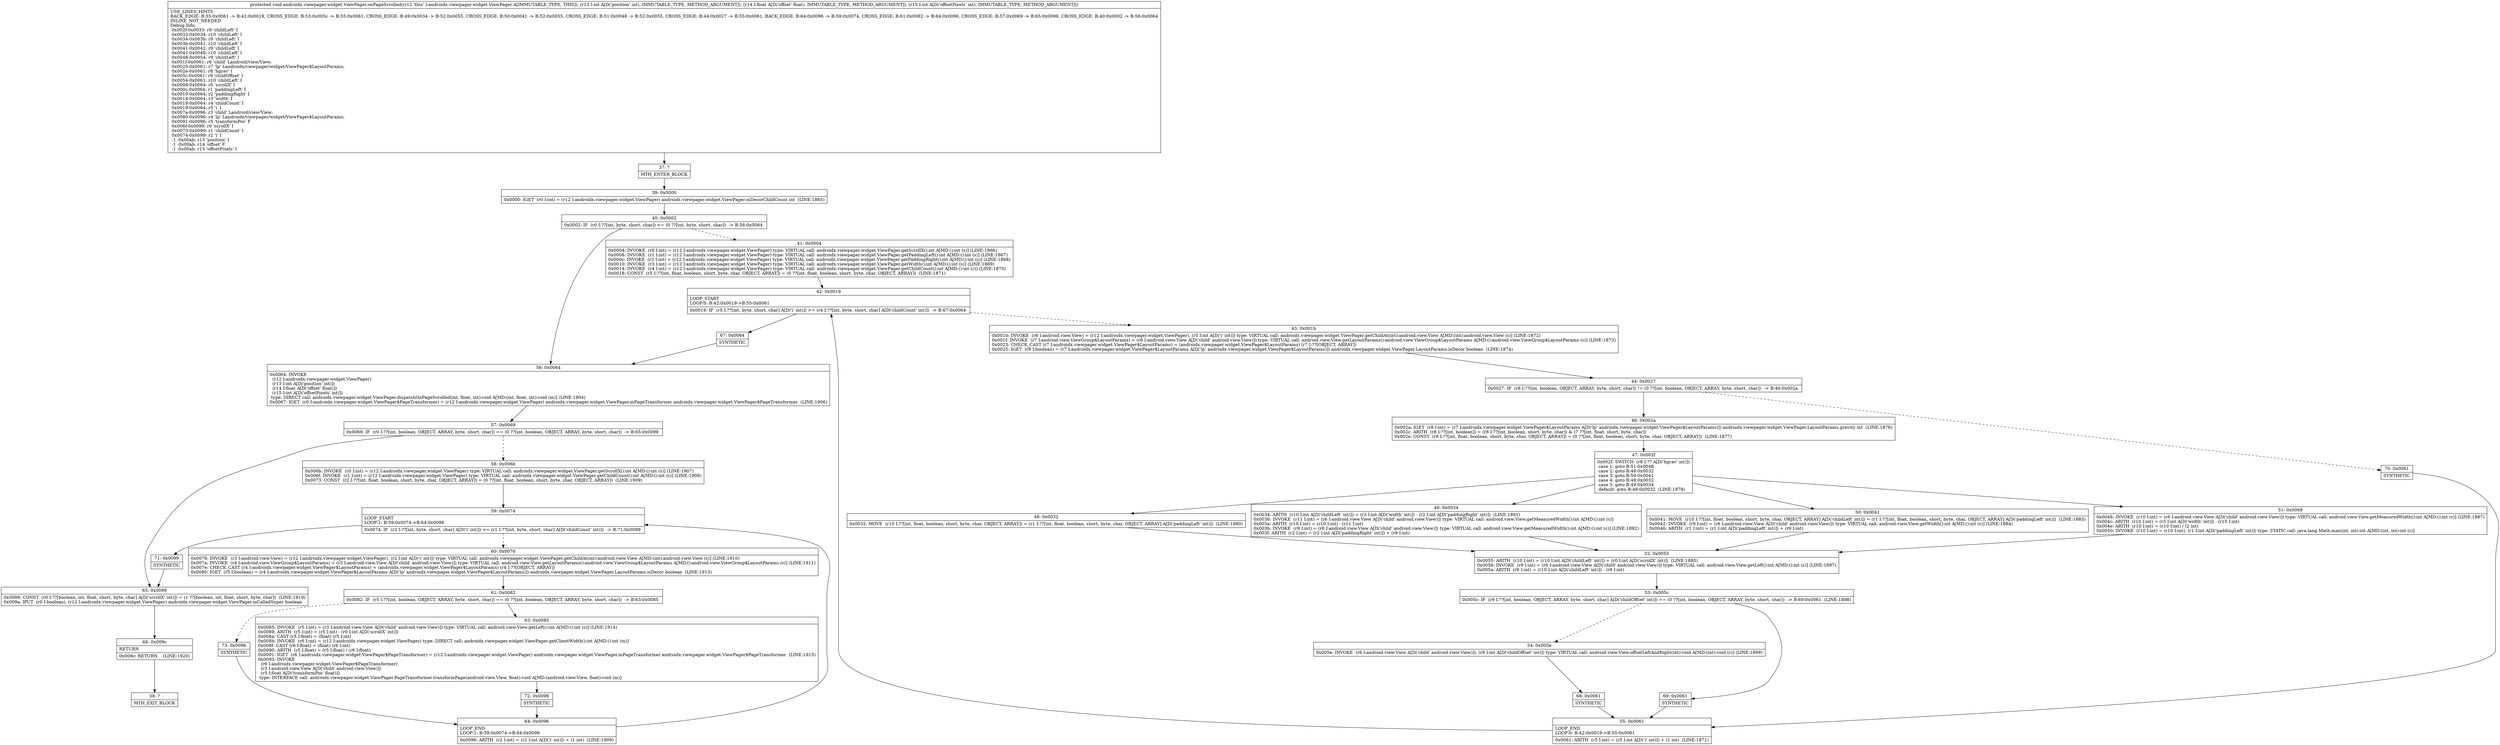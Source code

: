 digraph "CFG forandroidx.viewpager.widget.ViewPager.onPageScrolled(IFI)V" {
Node_37 [shape=record,label="{37\:\ ?|MTH_ENTER_BLOCK\l}"];
Node_39 [shape=record,label="{39\:\ 0x0000|0x0000: IGET  (r0 I:int) = (r12 I:androidx.viewpager.widget.ViewPager) androidx.viewpager.widget.ViewPager.mDecorChildCount int  (LINE:1865)\l}"];
Node_40 [shape=record,label="{40\:\ 0x0002|0x0002: IF  (r0 I:??[int, byte, short, char]) \<= (0 ??[int, byte, short, char])  \-\> B:56:0x0064 \l}"];
Node_41 [shape=record,label="{41\:\ 0x0004|0x0004: INVOKE  (r0 I:int) = (r12 I:androidx.viewpager.widget.ViewPager) type: VIRTUAL call: androidx.viewpager.widget.ViewPager.getScrollX():int A[MD:():int (s)] (LINE:1866)\l0x0008: INVOKE  (r1 I:int) = (r12 I:androidx.viewpager.widget.ViewPager) type: VIRTUAL call: androidx.viewpager.widget.ViewPager.getPaddingLeft():int A[MD:():int (s)] (LINE:1867)\l0x000c: INVOKE  (r2 I:int) = (r12 I:androidx.viewpager.widget.ViewPager) type: VIRTUAL call: androidx.viewpager.widget.ViewPager.getPaddingRight():int A[MD:():int (s)] (LINE:1868)\l0x0010: INVOKE  (r3 I:int) = (r12 I:androidx.viewpager.widget.ViewPager) type: VIRTUAL call: androidx.viewpager.widget.ViewPager.getWidth():int A[MD:():int (s)] (LINE:1869)\l0x0014: INVOKE  (r4 I:int) = (r12 I:androidx.viewpager.widget.ViewPager) type: VIRTUAL call: androidx.viewpager.widget.ViewPager.getChildCount():int A[MD:():int (c)] (LINE:1870)\l0x0018: CONST  (r5 I:??[int, float, boolean, short, byte, char, OBJECT, ARRAY]) = (0 ??[int, float, boolean, short, byte, char, OBJECT, ARRAY])  (LINE:1871)\l}"];
Node_42 [shape=record,label="{42\:\ 0x0019|LOOP_START\lLOOP:0: B:42:0x0019\-\>B:55:0x0061\l|0x0019: IF  (r5 I:??[int, byte, short, char] A[D('i' int)]) \>= (r4 I:??[int, byte, short, char] A[D('childCount' int)])  \-\> B:67:0x0064 \l}"];
Node_43 [shape=record,label="{43\:\ 0x001b|0x001b: INVOKE  (r6 I:android.view.View) = (r12 I:androidx.viewpager.widget.ViewPager), (r5 I:int A[D('i' int)]) type: VIRTUAL call: androidx.viewpager.widget.ViewPager.getChildAt(int):android.view.View A[MD:(int):android.view.View (c)] (LINE:1872)\l0x001f: INVOKE  (r7 I:android.view.ViewGroup$LayoutParams) = (r6 I:android.view.View A[D('child' android.view.View)]) type: VIRTUAL call: android.view.View.getLayoutParams():android.view.ViewGroup$LayoutParams A[MD:():android.view.ViewGroup$LayoutParams (c)] (LINE:1873)\l0x0023: CHECK_CAST (r7 I:androidx.viewpager.widget.ViewPager$LayoutParams) = (androidx.viewpager.widget.ViewPager$LayoutParams) (r7 I:??[OBJECT, ARRAY]) \l0x0025: IGET  (r8 I:boolean) = (r7 I:androidx.viewpager.widget.ViewPager$LayoutParams A[D('lp' androidx.viewpager.widget.ViewPager$LayoutParams)]) androidx.viewpager.widget.ViewPager.LayoutParams.isDecor boolean  (LINE:1874)\l}"];
Node_44 [shape=record,label="{44\:\ 0x0027|0x0027: IF  (r8 I:??[int, boolean, OBJECT, ARRAY, byte, short, char]) != (0 ??[int, boolean, OBJECT, ARRAY, byte, short, char])  \-\> B:46:0x002a \l}"];
Node_46 [shape=record,label="{46\:\ 0x002a|0x002a: IGET  (r8 I:int) = (r7 I:androidx.viewpager.widget.ViewPager$LayoutParams A[D('lp' androidx.viewpager.widget.ViewPager$LayoutParams)]) androidx.viewpager.widget.ViewPager.LayoutParams.gravity int  (LINE:1876)\l0x002c: ARITH  (r8 I:??[int, boolean]) = (r8 I:??[int, boolean, short, byte, char]) & (7 ??[int, float, short, byte, char]) \l0x002e: CONST  (r9 I:??[int, float, boolean, short, byte, char, OBJECT, ARRAY]) = (0 ??[int, float, boolean, short, byte, char, OBJECT, ARRAY])  (LINE:1877)\l}"];
Node_47 [shape=record,label="{47\:\ 0x002f|0x002f: SWITCH  (r8 I:?? A[D('hgrav' int)])\l case 1: goto B:51:0x0048\l case 2: goto B:48:0x0032\l case 3: goto B:50:0x0041\l case 4: goto B:48:0x0032\l case 5: goto B:49:0x0034\l default: goto B:48:0x0032  (LINE:1878)\l}"];
Node_48 [shape=record,label="{48\:\ 0x0032|0x0032: MOVE  (r10 I:??[int, float, boolean, short, byte, char, OBJECT, ARRAY]) = (r1 I:??[int, float, boolean, short, byte, char, OBJECT, ARRAY] A[D('paddingLeft' int)])  (LINE:1880)\l}"];
Node_52 [shape=record,label="{52\:\ 0x0055|0x0055: ARITH  (r10 I:int) = (r10 I:int A[D('childLeft' int)]) + (r0 I:int A[D('scrollX' int)])  (LINE:1895)\l0x0056: INVOKE  (r9 I:int) = (r6 I:android.view.View A[D('child' android.view.View)]) type: VIRTUAL call: android.view.View.getLeft():int A[MD:():int (c)] (LINE:1897)\l0x005a: ARITH  (r9 I:int) = (r10 I:int A[D('childLeft' int)]) \- (r9 I:int) \l}"];
Node_53 [shape=record,label="{53\:\ 0x005c|0x005c: IF  (r9 I:??[int, boolean, OBJECT, ARRAY, byte, short, char] A[D('childOffset' int)]) == (0 ??[int, boolean, OBJECT, ARRAY, byte, short, char])  \-\> B:69:0x0061  (LINE:1898)\l}"];
Node_54 [shape=record,label="{54\:\ 0x005e|0x005e: INVOKE  (r6 I:android.view.View A[D('child' android.view.View)]), (r9 I:int A[D('childOffset' int)]) type: VIRTUAL call: android.view.View.offsetLeftAndRight(int):void A[MD:(int):void (c)] (LINE:1899)\l}"];
Node_68 [shape=record,label="{68\:\ 0x0061|SYNTHETIC\l}"];
Node_55 [shape=record,label="{55\:\ 0x0061|LOOP_END\lLOOP:0: B:42:0x0019\-\>B:55:0x0061\l|0x0061: ARITH  (r5 I:int) = (r5 I:int A[D('i' int)]) + (1 int)  (LINE:1871)\l}"];
Node_69 [shape=record,label="{69\:\ 0x0061|SYNTHETIC\l}"];
Node_49 [shape=record,label="{49\:\ 0x0034|0x0034: ARITH  (r10 I:int A[D('childLeft' int)]) = (r3 I:int A[D('width' int)]) \- (r2 I:int A[D('paddingRight' int)])  (LINE:1891)\l0x0036: INVOKE  (r11 I:int) = (r6 I:android.view.View A[D('child' android.view.View)]) type: VIRTUAL call: android.view.View.getMeasuredWidth():int A[MD:():int (c)]\l0x003a: ARITH  (r10 I:int) = (r10 I:int) \- (r11 I:int) \l0x003b: INVOKE  (r9 I:int) = (r6 I:android.view.View A[D('child' android.view.View)]) type: VIRTUAL call: android.view.View.getMeasuredWidth():int A[MD:():int (c)] (LINE:1892)\l0x003f: ARITH  (r2 I:int) = (r2 I:int A[D('paddingRight' int)]) + (r9 I:int) \l}"];
Node_50 [shape=record,label="{50\:\ 0x0041|0x0041: MOVE  (r10 I:??[int, float, boolean, short, byte, char, OBJECT, ARRAY] A[D('childLeft' int)]) = (r1 I:??[int, float, boolean, short, byte, char, OBJECT, ARRAY] A[D('paddingLeft' int)])  (LINE:1883)\l0x0042: INVOKE  (r9 I:int) = (r6 I:android.view.View A[D('child' android.view.View)]) type: VIRTUAL call: android.view.View.getWidth():int A[MD:():int (c)] (LINE:1884)\l0x0046: ARITH  (r1 I:int) = (r1 I:int A[D('paddingLeft' int)]) + (r9 I:int) \l}"];
Node_51 [shape=record,label="{51\:\ 0x0048|0x0048: INVOKE  (r10 I:int) = (r6 I:android.view.View A[D('child' android.view.View)]) type: VIRTUAL call: android.view.View.getMeasuredWidth():int A[MD:():int (c)] (LINE:1887)\l0x004c: ARITH  (r10 I:int) = (r3 I:int A[D('width' int)]) \- (r10 I:int) \l0x004e: ARITH  (r10 I:int) = (r10 I:int) \/ (2 int) \l0x0050: INVOKE  (r10 I:int) = (r10 I:int), (r1 I:int A[D('paddingLeft' int)]) type: STATIC call: java.lang.Math.max(int, int):int A[MD:(int, int):int (c)]\l}"];
Node_70 [shape=record,label="{70\:\ 0x0061|SYNTHETIC\l}"];
Node_67 [shape=record,label="{67\:\ 0x0064|SYNTHETIC\l}"];
Node_56 [shape=record,label="{56\:\ 0x0064|0x0064: INVOKE  \l  (r12 I:androidx.viewpager.widget.ViewPager)\l  (r13 I:int A[D('position' int)])\l  (r14 I:float A[D('offset' float)])\l  (r15 I:int A[D('offsetPixels' int)])\l type: DIRECT call: androidx.viewpager.widget.ViewPager.dispatchOnPageScrolled(int, float, int):void A[MD:(int, float, int):void (m)] (LINE:1904)\l0x0067: IGET  (r0 I:androidx.viewpager.widget.ViewPager$PageTransformer) = (r12 I:androidx.viewpager.widget.ViewPager) androidx.viewpager.widget.ViewPager.mPageTransformer androidx.viewpager.widget.ViewPager$PageTransformer  (LINE:1906)\l}"];
Node_57 [shape=record,label="{57\:\ 0x0069|0x0069: IF  (r0 I:??[int, boolean, OBJECT, ARRAY, byte, short, char]) == (0 ??[int, boolean, OBJECT, ARRAY, byte, short, char])  \-\> B:65:0x0099 \l}"];
Node_58 [shape=record,label="{58\:\ 0x006b|0x006b: INVOKE  (r0 I:int) = (r12 I:androidx.viewpager.widget.ViewPager) type: VIRTUAL call: androidx.viewpager.widget.ViewPager.getScrollX():int A[MD:():int (s)] (LINE:1907)\l0x006f: INVOKE  (r1 I:int) = (r12 I:androidx.viewpager.widget.ViewPager) type: VIRTUAL call: androidx.viewpager.widget.ViewPager.getChildCount():int A[MD:():int (c)] (LINE:1908)\l0x0073: CONST  (r2 I:??[int, float, boolean, short, byte, char, OBJECT, ARRAY]) = (0 ??[int, float, boolean, short, byte, char, OBJECT, ARRAY])  (LINE:1909)\l}"];
Node_59 [shape=record,label="{59\:\ 0x0074|LOOP_START\lLOOP:1: B:59:0x0074\-\>B:64:0x0096\l|0x0074: IF  (r2 I:??[int, byte, short, char] A[D('i' int)]) \>= (r1 I:??[int, byte, short, char] A[D('childCount' int)])  \-\> B:71:0x0099 \l}"];
Node_60 [shape=record,label="{60\:\ 0x0076|0x0076: INVOKE  (r3 I:android.view.View) = (r12 I:androidx.viewpager.widget.ViewPager), (r2 I:int A[D('i' int)]) type: VIRTUAL call: androidx.viewpager.widget.ViewPager.getChildAt(int):android.view.View A[MD:(int):android.view.View (c)] (LINE:1910)\l0x007a: INVOKE  (r4 I:android.view.ViewGroup$LayoutParams) = (r3 I:android.view.View A[D('child' android.view.View)]) type: VIRTUAL call: android.view.View.getLayoutParams():android.view.ViewGroup$LayoutParams A[MD:():android.view.ViewGroup$LayoutParams (c)] (LINE:1911)\l0x007e: CHECK_CAST (r4 I:androidx.viewpager.widget.ViewPager$LayoutParams) = (androidx.viewpager.widget.ViewPager$LayoutParams) (r4 I:??[OBJECT, ARRAY]) \l0x0080: IGET  (r5 I:boolean) = (r4 I:androidx.viewpager.widget.ViewPager$LayoutParams A[D('lp' androidx.viewpager.widget.ViewPager$LayoutParams)]) androidx.viewpager.widget.ViewPager.LayoutParams.isDecor boolean  (LINE:1913)\l}"];
Node_61 [shape=record,label="{61\:\ 0x0082|0x0082: IF  (r5 I:??[int, boolean, OBJECT, ARRAY, byte, short, char]) == (0 ??[int, boolean, OBJECT, ARRAY, byte, short, char])  \-\> B:63:0x0085 \l}"];
Node_63 [shape=record,label="{63\:\ 0x0085|0x0085: INVOKE  (r5 I:int) = (r3 I:android.view.View A[D('child' android.view.View)]) type: VIRTUAL call: android.view.View.getLeft():int A[MD:():int (c)] (LINE:1914)\l0x0089: ARITH  (r5 I:int) = (r5 I:int) \- (r0 I:int A[D('scrollX' int)]) \l0x008a: CAST (r5 I:float) = (float) (r5 I:int) \l0x008b: INVOKE  (r6 I:int) = (r12 I:androidx.viewpager.widget.ViewPager) type: DIRECT call: androidx.viewpager.widget.ViewPager.getClientWidth():int A[MD:():int (m)]\l0x008f: CAST (r6 I:float) = (float) (r6 I:int) \l0x0090: ARITH  (r5 I:float) = (r5 I:float) \/ (r6 I:float) \l0x0091: IGET  (r6 I:androidx.viewpager.widget.ViewPager$PageTransformer) = (r12 I:androidx.viewpager.widget.ViewPager) androidx.viewpager.widget.ViewPager.mPageTransformer androidx.viewpager.widget.ViewPager$PageTransformer  (LINE:1915)\l0x0093: INVOKE  \l  (r6 I:androidx.viewpager.widget.ViewPager$PageTransformer)\l  (r3 I:android.view.View A[D('child' android.view.View)])\l  (r5 I:float A[D('transformPos' float)])\l type: INTERFACE call: androidx.viewpager.widget.ViewPager.PageTransformer.transformPage(android.view.View, float):void A[MD:(android.view.View, float):void (m)]\l}"];
Node_72 [shape=record,label="{72\:\ 0x0096|SYNTHETIC\l}"];
Node_64 [shape=record,label="{64\:\ 0x0096|LOOP_END\lLOOP:1: B:59:0x0074\-\>B:64:0x0096\l|0x0096: ARITH  (r2 I:int) = (r2 I:int A[D('i' int)]) + (1 int)  (LINE:1909)\l}"];
Node_73 [shape=record,label="{73\:\ 0x0096|SYNTHETIC\l}"];
Node_71 [shape=record,label="{71\:\ 0x0099|SYNTHETIC\l}"];
Node_65 [shape=record,label="{65\:\ 0x0099|0x0099: CONST  (r0 I:??[boolean, int, float, short, byte, char] A[D('scrollX' int)]) = (1 ??[boolean, int, float, short, byte, char])  (LINE:1919)\l0x009a: IPUT  (r0 I:boolean), (r12 I:androidx.viewpager.widget.ViewPager) androidx.viewpager.widget.ViewPager.mCalledSuper boolean \l}"];
Node_66 [shape=record,label="{66\:\ 0x009c|RETURN\l|0x009c: RETURN    (LINE:1920)\l}"];
Node_38 [shape=record,label="{38\:\ ?|MTH_EXIT_BLOCK\l}"];
MethodNode[shape=record,label="{protected void androidx.viewpager.widget.ViewPager.onPageScrolled((r12 'this' I:androidx.viewpager.widget.ViewPager A[IMMUTABLE_TYPE, THIS]), (r13 I:int A[D('position' int), IMMUTABLE_TYPE, METHOD_ARGUMENT]), (r14 I:float A[D('offset' float), IMMUTABLE_TYPE, METHOD_ARGUMENT]), (r15 I:int A[D('offsetPixels' int), IMMUTABLE_TYPE, METHOD_ARGUMENT]))  | USE_LINES_HINTS\lBACK_EDGE: B:55:0x0061 \-\> B:42:0x0019, CROSS_EDGE: B:53:0x005c \-\> B:55:0x0061, CROSS_EDGE: B:49:0x0034 \-\> B:52:0x0055, CROSS_EDGE: B:50:0x0041 \-\> B:52:0x0055, CROSS_EDGE: B:51:0x0048 \-\> B:52:0x0055, CROSS_EDGE: B:44:0x0027 \-\> B:55:0x0061, BACK_EDGE: B:64:0x0096 \-\> B:59:0x0074, CROSS_EDGE: B:61:0x0082 \-\> B:64:0x0096, CROSS_EDGE: B:57:0x0069 \-\> B:65:0x0099, CROSS_EDGE: B:40:0x0002 \-\> B:56:0x0064\lINLINE_NOT_NEEDED\lDebug Info:\l  0x002f\-0x0033: r9 'childLeft' I\l  0x0033\-0x0034: r10 'childLeft' I\l  0x0034\-0x003b: r9 'childLeft' I\l  0x003b\-0x0041: r10 'childLeft' I\l  0x0041\-0x0042: r9 'childLeft' I\l  0x0042\-0x0048: r10 'childLeft' I\l  0x0048\-0x0054: r9 'childLeft' I\l  0x001f\-0x0061: r6 'child' Landroid\/view\/View;\l  0x0025\-0x0061: r7 'lp' Landroidx\/viewpager\/widget\/ViewPager$LayoutParams;\l  0x002e\-0x0061: r8 'hgrav' I\l  0x005c\-0x0061: r9 'childOffset' I\l  0x0054\-0x0061: r10 'childLeft' I\l  0x0008\-0x0064: r0 'scrollX' I\l  0x000c\-0x0064: r1 'paddingLeft' I\l  0x0010\-0x0064: r2 'paddingRight' I\l  0x0014\-0x0064: r3 'width' I\l  0x0018\-0x0064: r4 'childCount' I\l  0x0019\-0x0064: r5 'i' I\l  0x007a\-0x0096: r3 'child' Landroid\/view\/View;\l  0x0080\-0x0096: r4 'lp' Landroidx\/viewpager\/widget\/ViewPager$LayoutParams;\l  0x0091\-0x0096: r5 'transformPos' F\l  0x006f\-0x0099: r0 'scrollX' I\l  0x0073\-0x0099: r1 'childCount' I\l  0x0074\-0x0099: r2 'i' I\l  \-1 \-0x00ab: r13 'position' I\l  \-1 \-0x00ab: r14 'offset' F\l  \-1 \-0x00ab: r15 'offsetPixels' I\l}"];
MethodNode -> Node_37;Node_37 -> Node_39;
Node_39 -> Node_40;
Node_40 -> Node_41[style=dashed];
Node_40 -> Node_56;
Node_41 -> Node_42;
Node_42 -> Node_43[style=dashed];
Node_42 -> Node_67;
Node_43 -> Node_44;
Node_44 -> Node_46;
Node_44 -> Node_70[style=dashed];
Node_46 -> Node_47;
Node_47 -> Node_48;
Node_47 -> Node_49;
Node_47 -> Node_50;
Node_47 -> Node_51;
Node_48 -> Node_52;
Node_52 -> Node_53;
Node_53 -> Node_54[style=dashed];
Node_53 -> Node_69;
Node_54 -> Node_68;
Node_68 -> Node_55;
Node_55 -> Node_42;
Node_69 -> Node_55;
Node_49 -> Node_52;
Node_50 -> Node_52;
Node_51 -> Node_52;
Node_70 -> Node_55;
Node_67 -> Node_56;
Node_56 -> Node_57;
Node_57 -> Node_58[style=dashed];
Node_57 -> Node_65;
Node_58 -> Node_59;
Node_59 -> Node_60[style=dashed];
Node_59 -> Node_71;
Node_60 -> Node_61;
Node_61 -> Node_63;
Node_61 -> Node_73[style=dashed];
Node_63 -> Node_72;
Node_72 -> Node_64;
Node_64 -> Node_59;
Node_73 -> Node_64;
Node_71 -> Node_65;
Node_65 -> Node_66;
Node_66 -> Node_38;
}

